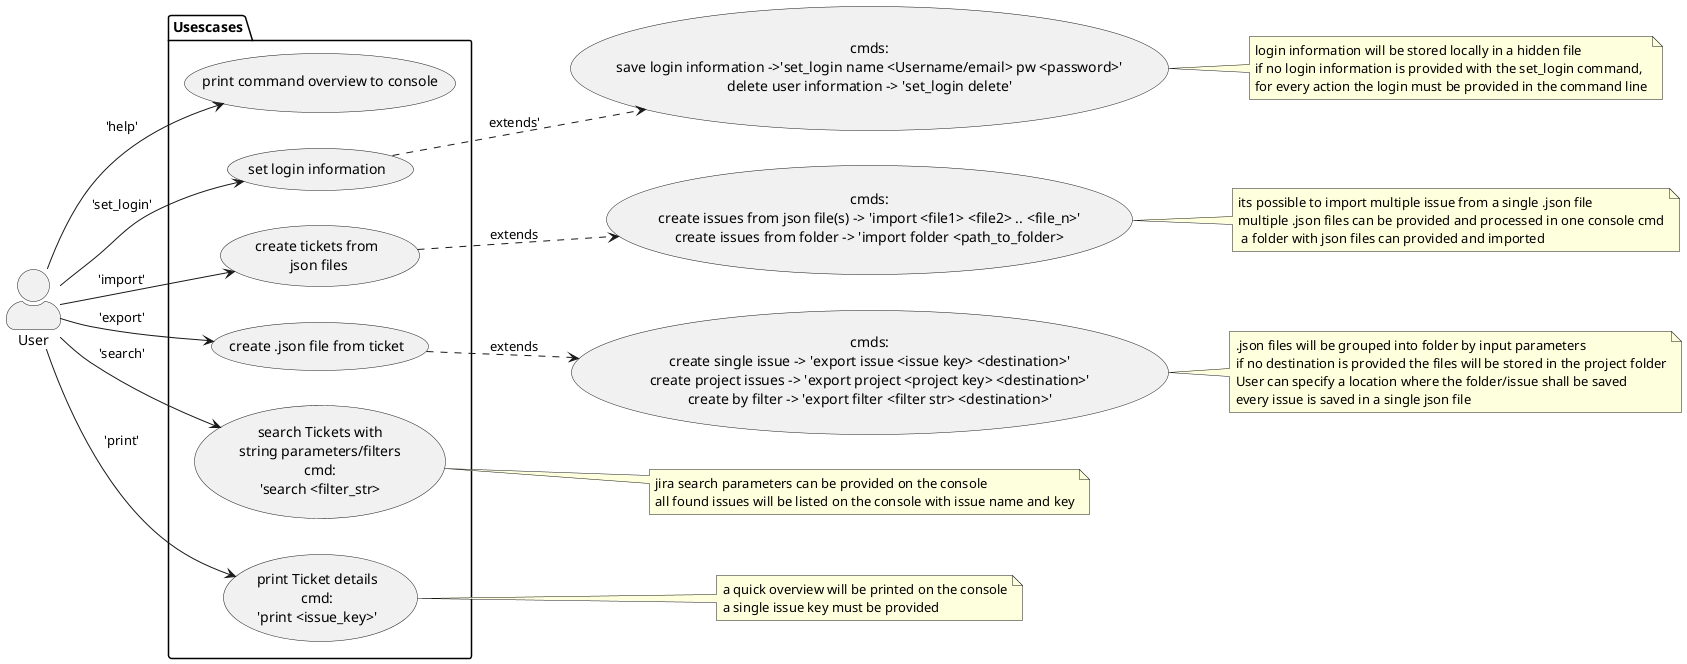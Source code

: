 @startuml pyJiraCLi_useCase
left to right direction
skinparam actorStyle awesome

actor User as user

package Usescases{
usecase UC_help as "print command overview to console"
usecase UC_login as "set login information"
usecase UC_import as "create tickets from\n json files"
usecase UC_export as "create .json file from ticket"
usecase UC_search as "search Tickets with\nstring parameters/filters\ncmd:\n'search <filter_str>"
usecase UC_details as "print Ticket details\ncmd:\n'print <issue_key>'"
}

usecase UC_import_details as "cmds:\ncreate issues from json file(s) -> 'import <file1> <file2> .. <file_n>'\ncreate issues from folder -> 'import folder <path_to_folder>" 
usecase UC_export_details as "cmds:\ncreate single issue -> 'export issue <issue key> <destination>'\ncreate project issues -> 'export project <project key> <destination>'\ncreate by filter -> 'export filter <filter str> <destination>'"
usecase UC_login_details as "cmds:\nsave login information ->'set_login name <Username/email> pw <password>'\ndelete user information -> 'set_login delete'"
note ".json files will be grouped into folder by input parameters\nif no destination is provided the files will be stored in the project folder\nUser can specify a location where the folder/issue shall be saved\nevery issue is saved in a single json file" as N_export
note "login information will be stored locally in a hidden file\nif no login information is provided with the set_login command,\nfor every action the login must be provided in the command line" as N_login
note "its possible to import multiple issue from a single .json file\nmultiple .json files can be provided and processed in one console cmd\n a folder with json files can provided and imported" as N_import
note "jira search parameters can be provided on the console\nall found issues will be listed on the console with issue name and key" as N_search
note "a quick overview will be printed on the console\na single issue key must be provided" as N_details

user --> UC_help : 'help'
user --> UC_login : 'set_login'
UC_login -.> UC_login_details : extends'
user --> UC_import : 'import'
UC_import -.> UC_import_details : extends
user --> UC_search : 'search'
user --> UC_export : 'export'
UC_export  -.> UC_export_details : extends 
user --> UC_details : 'print'

UC_export_details -- N_export
UC_login_details -- N_login
UC_import_details -- N_import
UC_search -- N_search
UC_details -- N_details
@enduml